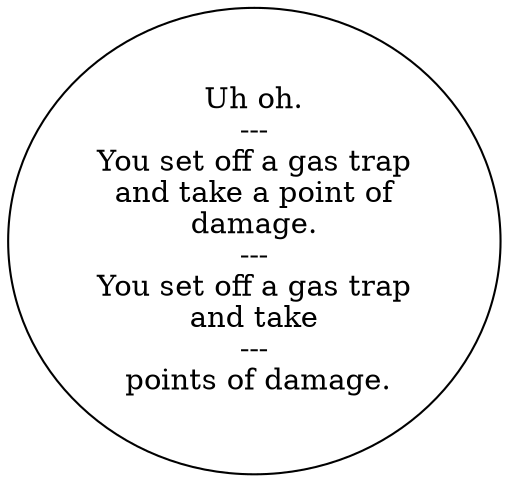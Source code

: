 digraph GASTRAP {
  "start" [style=filled       fillcolor="#FFFFFF"       color="#000000"]
  "start" [label="Uh oh.\n---\nYou set off a gas trap\nand take a point of\ndamage.\n---\nYou set off a gas trap\nand take\n---\n points of damage."]
}